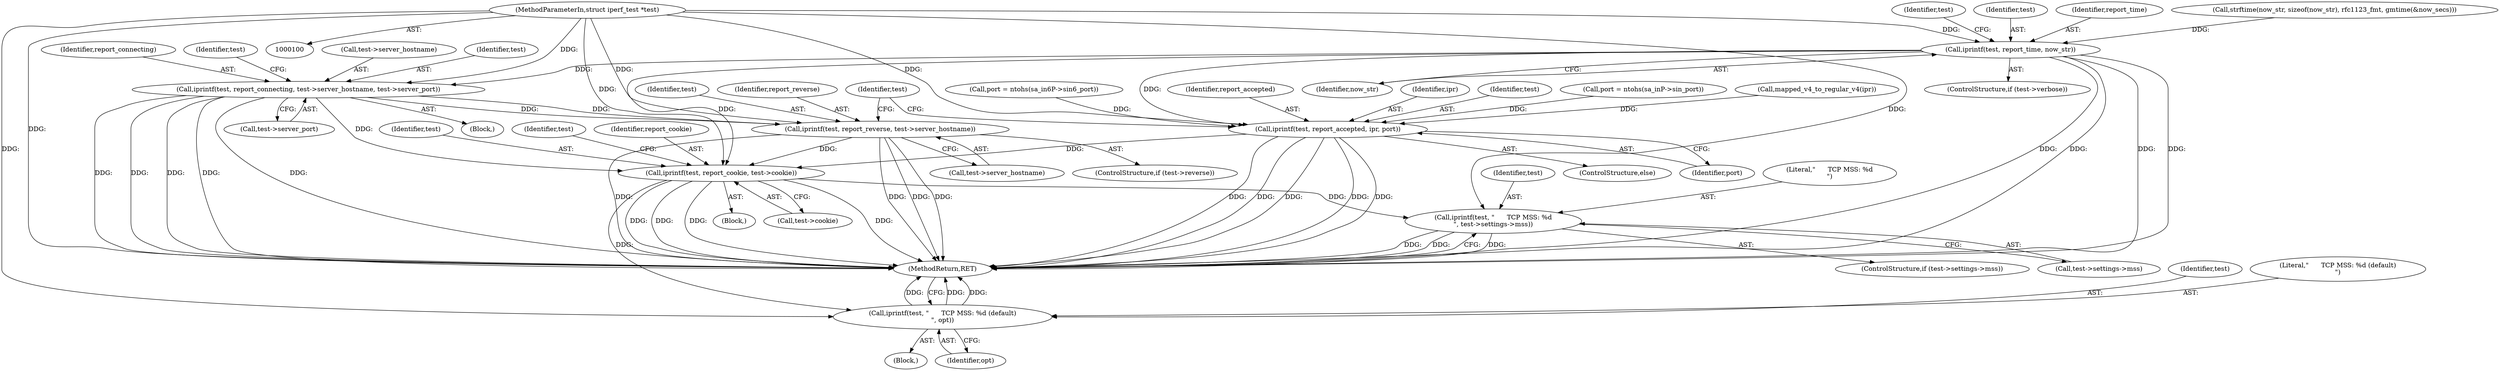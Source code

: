digraph "0_iperf_91f2fa59e8ed80dfbf400add0164ee0e508e412a_49@pointer" {
"1000101" [label="(MethodParameterIn,struct iperf_test *test)"];
"1000152" [label="(Call,iprintf(test, report_time, now_str))"];
"1000184" [label="(Call,iprintf(test, report_connecting, test->server_hostname, test->server_port))"];
"1000197" [label="(Call,iprintf(test, report_reverse, test->server_hostname))"];
"1000360" [label="(Call,iprintf(test, report_cookie, test->cookie))"];
"1000381" [label="(Call,iprintf(test, \"      TCP MSS: %d\n\", test->settings->mss))"];
"1000405" [label="(Call,iprintf(test, \"      TCP MSS: %d (default)\n\", opt))"];
"1000289" [label="(Call,iprintf(test, report_accepted, ipr, port))"];
"1000361" [label="(Identifier,test)"];
"1000190" [label="(Call,test->server_port)"];
"1000288" [label="(ControlStructure,else)"];
"1000124" [label="(Call,strftime(now_str, sizeof(now_str), rfc1123_fmt, gmtime(&now_secs)))"];
"1000409" [label="(MethodReturn,RET)"];
"1000289" [label="(Call,iprintf(test, report_accepted, ipr, port))"];
"1000359" [label="(Block,)"];
"1000265" [label="(Call,port = ntohs(sa_in6P->sin6_port))"];
"1000291" [label="(Identifier,report_accepted)"];
"1000200" [label="(Call,test->server_hostname)"];
"1000186" [label="(Identifier,report_connecting)"];
"1000184" [label="(Call,iprintf(test, report_connecting, test->server_hostname, test->server_port))"];
"1000195" [label="(Identifier,test)"];
"1000383" [label="(Literal,\"      TCP MSS: %d\n\")"];
"1000296" [label="(Identifier,test)"];
"1000390" [label="(Block,)"];
"1000152" [label="(Call,iprintf(test, report_time, now_str))"];
"1000155" [label="(Identifier,now_str)"];
"1000406" [label="(Identifier,test)"];
"1000381" [label="(Call,iprintf(test, \"      TCP MSS: %d\n\", test->settings->mss))"];
"1000159" [label="(Identifier,test)"];
"1000198" [label="(Identifier,test)"];
"1000292" [label="(Identifier,ipr)"];
"1000187" [label="(Call,test->server_hostname)"];
"1000408" [label="(Identifier,opt)"];
"1000183" [label="(Block,)"];
"1000197" [label="(Call,iprintf(test, report_reverse, test->server_hostname))"];
"1000363" [label="(Call,test->cookie)"];
"1000375" [label="(ControlStructure,if (test->settings->mss))"];
"1000370" [label="(Identifier,test)"];
"1000407" [label="(Literal,\"      TCP MSS: %d (default)\n\")"];
"1000405" [label="(Call,iprintf(test, \"      TCP MSS: %d (default)\n\", opt))"];
"1000384" [label="(Call,test->settings->mss)"];
"1000382" [label="(Identifier,test)"];
"1000290" [label="(Identifier,test)"];
"1000101" [label="(MethodParameterIn,struct iperf_test *test)"];
"1000242" [label="(Call,port = ntohs(sa_inP->sin_port))"];
"1000148" [label="(ControlStructure,if (test->verbose))"];
"1000362" [label="(Identifier,report_cookie)"];
"1000271" [label="(Call,mapped_v4_to_regular_v4(ipr))"];
"1000153" [label="(Identifier,test)"];
"1000293" [label="(Identifier,port)"];
"1000154" [label="(Identifier,report_time)"];
"1000360" [label="(Call,iprintf(test, report_cookie, test->cookie))"];
"1000193" [label="(ControlStructure,if (test->reverse))"];
"1000185" [label="(Identifier,test)"];
"1000199" [label="(Identifier,report_reverse)"];
"1000101" -> "1000100"  [label="AST: "];
"1000101" -> "1000409"  [label="DDG: "];
"1000101" -> "1000152"  [label="DDG: "];
"1000101" -> "1000184"  [label="DDG: "];
"1000101" -> "1000197"  [label="DDG: "];
"1000101" -> "1000289"  [label="DDG: "];
"1000101" -> "1000360"  [label="DDG: "];
"1000101" -> "1000381"  [label="DDG: "];
"1000101" -> "1000405"  [label="DDG: "];
"1000152" -> "1000148"  [label="AST: "];
"1000152" -> "1000155"  [label="CFG: "];
"1000153" -> "1000152"  [label="AST: "];
"1000154" -> "1000152"  [label="AST: "];
"1000155" -> "1000152"  [label="AST: "];
"1000159" -> "1000152"  [label="CFG: "];
"1000152" -> "1000409"  [label="DDG: "];
"1000152" -> "1000409"  [label="DDG: "];
"1000152" -> "1000409"  [label="DDG: "];
"1000152" -> "1000409"  [label="DDG: "];
"1000124" -> "1000152"  [label="DDG: "];
"1000152" -> "1000184"  [label="DDG: "];
"1000152" -> "1000289"  [label="DDG: "];
"1000152" -> "1000360"  [label="DDG: "];
"1000184" -> "1000183"  [label="AST: "];
"1000184" -> "1000190"  [label="CFG: "];
"1000185" -> "1000184"  [label="AST: "];
"1000186" -> "1000184"  [label="AST: "];
"1000187" -> "1000184"  [label="AST: "];
"1000190" -> "1000184"  [label="AST: "];
"1000195" -> "1000184"  [label="CFG: "];
"1000184" -> "1000409"  [label="DDG: "];
"1000184" -> "1000409"  [label="DDG: "];
"1000184" -> "1000409"  [label="DDG: "];
"1000184" -> "1000409"  [label="DDG: "];
"1000184" -> "1000409"  [label="DDG: "];
"1000184" -> "1000197"  [label="DDG: "];
"1000184" -> "1000197"  [label="DDG: "];
"1000184" -> "1000360"  [label="DDG: "];
"1000197" -> "1000193"  [label="AST: "];
"1000197" -> "1000200"  [label="CFG: "];
"1000198" -> "1000197"  [label="AST: "];
"1000199" -> "1000197"  [label="AST: "];
"1000200" -> "1000197"  [label="AST: "];
"1000296" -> "1000197"  [label="CFG: "];
"1000197" -> "1000409"  [label="DDG: "];
"1000197" -> "1000409"  [label="DDG: "];
"1000197" -> "1000409"  [label="DDG: "];
"1000197" -> "1000409"  [label="DDG: "];
"1000197" -> "1000360"  [label="DDG: "];
"1000360" -> "1000359"  [label="AST: "];
"1000360" -> "1000363"  [label="CFG: "];
"1000361" -> "1000360"  [label="AST: "];
"1000362" -> "1000360"  [label="AST: "];
"1000363" -> "1000360"  [label="AST: "];
"1000370" -> "1000360"  [label="CFG: "];
"1000360" -> "1000409"  [label="DDG: "];
"1000360" -> "1000409"  [label="DDG: "];
"1000360" -> "1000409"  [label="DDG: "];
"1000360" -> "1000409"  [label="DDG: "];
"1000289" -> "1000360"  [label="DDG: "];
"1000360" -> "1000381"  [label="DDG: "];
"1000360" -> "1000405"  [label="DDG: "];
"1000381" -> "1000375"  [label="AST: "];
"1000381" -> "1000384"  [label="CFG: "];
"1000382" -> "1000381"  [label="AST: "];
"1000383" -> "1000381"  [label="AST: "];
"1000384" -> "1000381"  [label="AST: "];
"1000409" -> "1000381"  [label="CFG: "];
"1000381" -> "1000409"  [label="DDG: "];
"1000381" -> "1000409"  [label="DDG: "];
"1000381" -> "1000409"  [label="DDG: "];
"1000405" -> "1000390"  [label="AST: "];
"1000405" -> "1000408"  [label="CFG: "];
"1000406" -> "1000405"  [label="AST: "];
"1000407" -> "1000405"  [label="AST: "];
"1000408" -> "1000405"  [label="AST: "];
"1000409" -> "1000405"  [label="CFG: "];
"1000405" -> "1000409"  [label="DDG: "];
"1000405" -> "1000409"  [label="DDG: "];
"1000405" -> "1000409"  [label="DDG: "];
"1000289" -> "1000288"  [label="AST: "];
"1000289" -> "1000293"  [label="CFG: "];
"1000290" -> "1000289"  [label="AST: "];
"1000291" -> "1000289"  [label="AST: "];
"1000292" -> "1000289"  [label="AST: "];
"1000293" -> "1000289"  [label="AST: "];
"1000296" -> "1000289"  [label="CFG: "];
"1000289" -> "1000409"  [label="DDG: "];
"1000289" -> "1000409"  [label="DDG: "];
"1000289" -> "1000409"  [label="DDG: "];
"1000289" -> "1000409"  [label="DDG: "];
"1000289" -> "1000409"  [label="DDG: "];
"1000271" -> "1000289"  [label="DDG: "];
"1000265" -> "1000289"  [label="DDG: "];
"1000242" -> "1000289"  [label="DDG: "];
}
